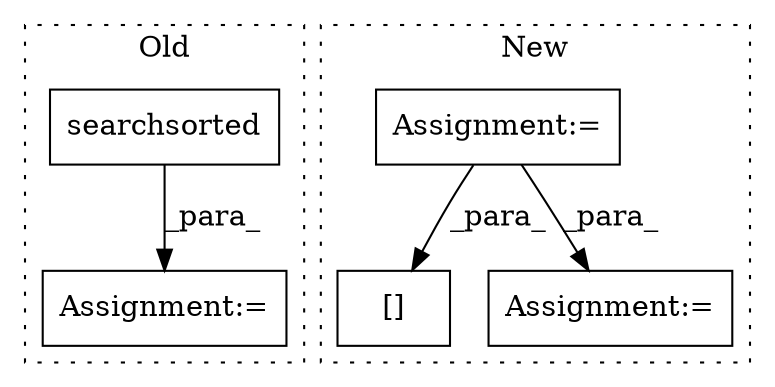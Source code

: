 digraph G {
subgraph cluster0 {
1 [label="searchsorted" a="32" s="27290,27333" l="13,1" shape="box"];
3 [label="Assignment:=" a="7" s="27289" l="1" shape="box"];
label = "Old";
style="dotted";
}
subgraph cluster1 {
2 [label="[]" a="2" s="27263,27289" l="5,1" shape="box"];
4 [label="Assignment:=" a="7" s="27354" l="17" shape="box"];
5 [label="Assignment:=" a="7" s="27249" l="14" shape="box"];
label = "New";
style="dotted";
}
1 -> 3 [label="_para_"];
4 -> 2 [label="_para_"];
4 -> 5 [label="_para_"];
}